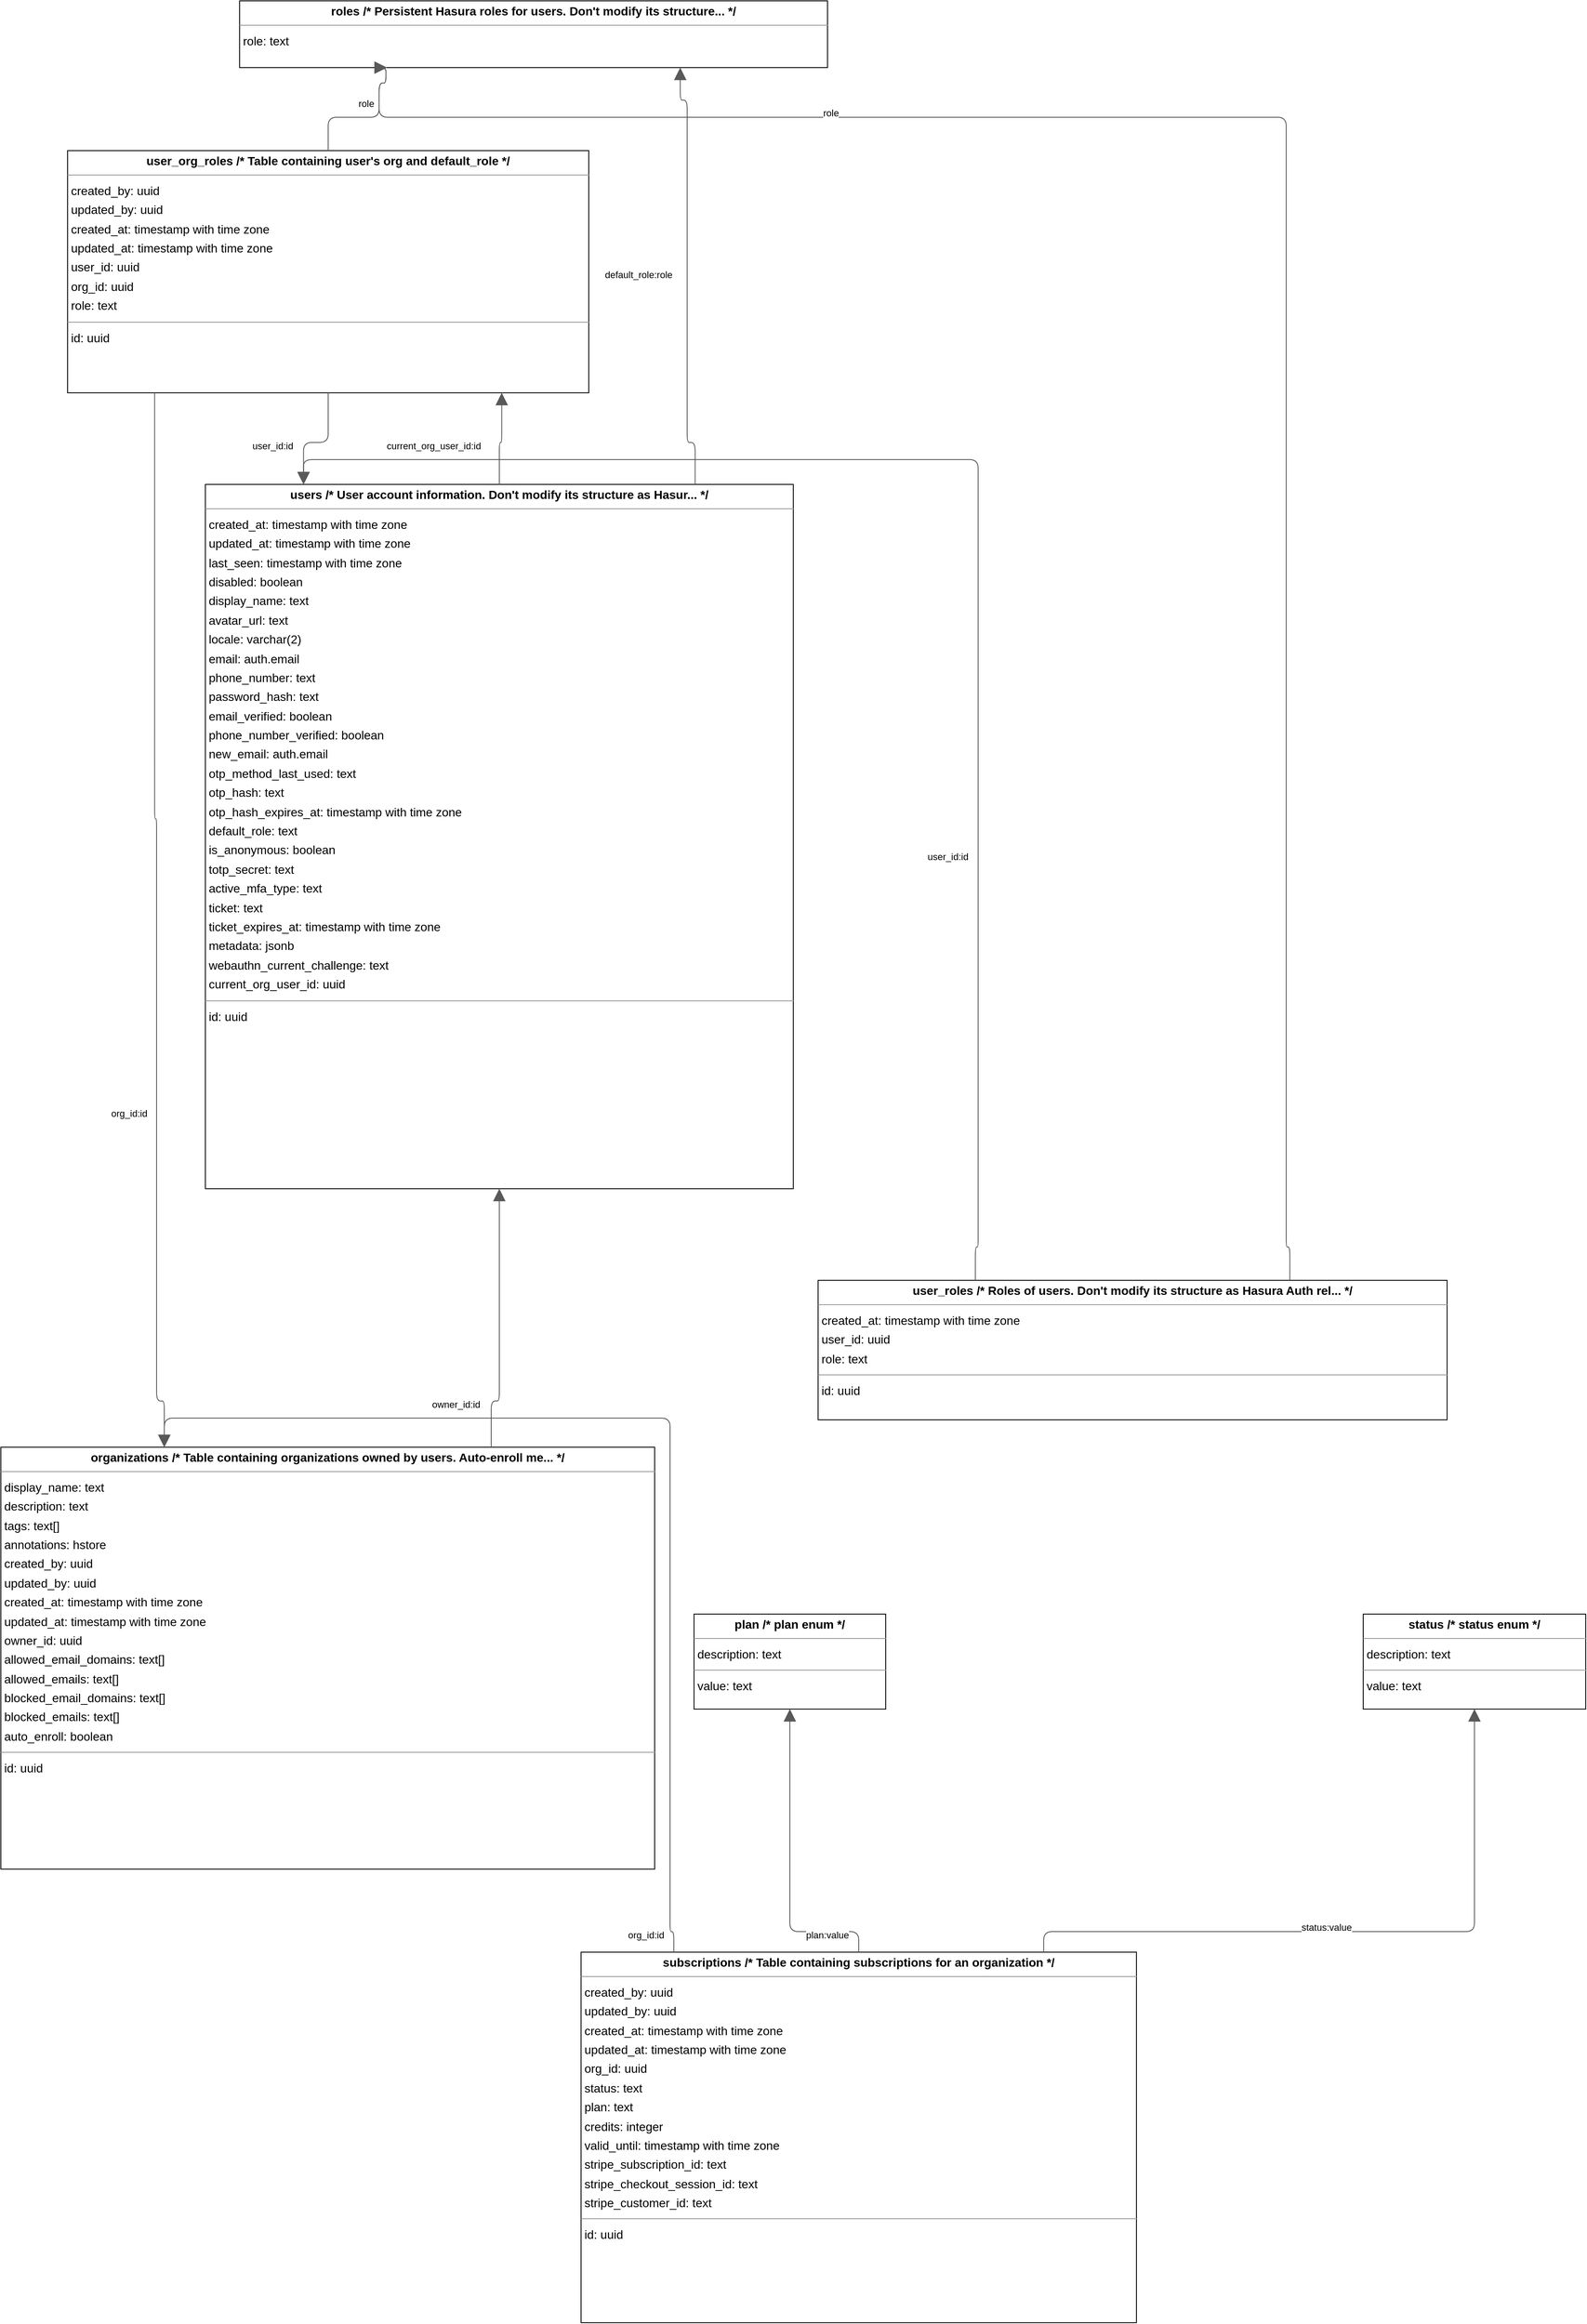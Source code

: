 <mxGraphModel dx="0" dy="0" grid="1" gridSize="10" guides="1" tooltips="1" connect="1" arrows="1" fold="1" page="0" pageScale="1" background="none" math="0" shadow="0">
  <root>
    <mxCell id="0" />
    <mxCell id="1" parent="0" />
    <mxCell id="node2" parent="1" vertex="1" value="&lt;p style=&quot;margin:0px;margin-top:4px;text-align:center;&quot;&gt;&lt;b&gt;organizations  /* Table containing organizations owned by users. Auto-enroll me... */&lt;/b&gt;&lt;/p&gt;&lt;hr size=&quot;1&quot;/&gt;&lt;p style=&quot;margin:0 0 0 4px;line-height:1.6;&quot;&gt; display_name: text&lt;br/&gt; description: text&lt;br/&gt; tags: text[]&lt;br/&gt; annotations: hstore&lt;br/&gt; created_by: uuid&lt;br/&gt; updated_by: uuid&lt;br/&gt; created_at: timestamp with time zone&lt;br/&gt; updated_at: timestamp with time zone&lt;br/&gt; owner_id: uuid&lt;br/&gt; allowed_email_domains: text[]&lt;br/&gt; allowed_emails: text[]&lt;br/&gt; blocked_email_domains: text[]&lt;br/&gt; blocked_emails: text[]&lt;br/&gt; auto_enroll: boolean&lt;/p&gt;&lt;hr size=&quot;1&quot;/&gt;&lt;p style=&quot;margin:0 0 0 4px;line-height:1.6;&quot;&gt; id: uuid&lt;/p&gt;" style="verticalAlign=top;align=left;overflow=fill;fontSize=14;fontFamily=Helvetica;html=1;rounded=0;shadow=0;comic=0;labelBackgroundColor=none;strokeWidth=1;">
      <mxGeometry x="-382" y="1278" width="764" height="493" as="geometry" />
    </mxCell>
    <mxCell id="node0" parent="1" vertex="1" value="&lt;p style=&quot;margin:0px;margin-top:4px;text-align:center;&quot;&gt;&lt;b&gt;plan  /* plan enum */&lt;/b&gt;&lt;/p&gt;&lt;hr size=&quot;1&quot;/&gt;&lt;p style=&quot;margin:0 0 0 4px;line-height:1.6;&quot;&gt; description: text&lt;/p&gt;&lt;hr size=&quot;1&quot;/&gt;&lt;p style=&quot;margin:0 0 0 4px;line-height:1.6;&quot;&gt; value: text&lt;/p&gt;" style="verticalAlign=top;align=left;overflow=fill;fontSize=14;fontFamily=Helvetica;html=1;rounded=0;shadow=0;comic=0;labelBackgroundColor=none;strokeWidth=1;">
      <mxGeometry x="428" y="1473" width="224" height="111" as="geometry" />
    </mxCell>
    <mxCell id="node5" parent="1" vertex="1" value="&lt;p style=&quot;margin:0px;margin-top:4px;text-align:center;&quot;&gt;&lt;b&gt;roles  /* Persistent Hasura roles for users. Don't modify its structure... */&lt;/b&gt;&lt;/p&gt;&lt;hr size=&quot;1&quot;/&gt;&lt;p style=&quot;margin:0 0 0 4px;line-height:1.6;&quot;&gt; role: text&lt;/p&gt;" style="verticalAlign=top;align=left;overflow=fill;fontSize=14;fontFamily=Helvetica;html=1;rounded=0;shadow=0;comic=0;labelBackgroundColor=none;strokeWidth=1;">
      <mxGeometry x="-103" y="-412" width="687" height="78" as="geometry" />
    </mxCell>
    <mxCell id="node7" parent="1" vertex="1" value="&lt;p style=&quot;margin:0px;margin-top:4px;text-align:center;&quot;&gt;&lt;b&gt;status  /* status enum */&lt;/b&gt;&lt;/p&gt;&lt;hr size=&quot;1&quot;/&gt;&lt;p style=&quot;margin:0 0 0 4px;line-height:1.6;&quot;&gt; description: text&lt;/p&gt;&lt;hr size=&quot;1&quot;/&gt;&lt;p style=&quot;margin:0 0 0 4px;line-height:1.6;&quot;&gt; value: text&lt;/p&gt;" style="verticalAlign=top;align=left;overflow=fill;fontSize=14;fontFamily=Helvetica;html=1;rounded=0;shadow=0;comic=0;labelBackgroundColor=none;strokeWidth=1;">
      <mxGeometry x="1210" y="1473" width="260" height="111" as="geometry" />
    </mxCell>
    <mxCell id="node1" parent="1" vertex="1" value="&lt;p style=&quot;margin:0px;margin-top:4px;text-align:center;&quot;&gt;&lt;b&gt;subscriptions  /* Table containing subscriptions for an organization */&lt;/b&gt;&lt;/p&gt;&lt;hr size=&quot;1&quot;/&gt;&lt;p style=&quot;margin:0 0 0 4px;line-height:1.6;&quot;&gt; created_by: uuid&lt;br/&gt; updated_by: uuid&lt;br/&gt; created_at: timestamp with time zone&lt;br/&gt; updated_at: timestamp with time zone&lt;br/&gt; org_id: uuid&lt;br/&gt; status: text&lt;br/&gt; plan: text&lt;br/&gt; credits: integer&lt;br/&gt; valid_until: timestamp with time zone&lt;br/&gt; stripe_subscription_id: text&lt;br/&gt; stripe_checkout_session_id: text&lt;br/&gt; stripe_customer_id: text&lt;/p&gt;&lt;hr size=&quot;1&quot;/&gt;&lt;p style=&quot;margin:0 0 0 4px;line-height:1.6;&quot;&gt; id: uuid&lt;/p&gt;" style="verticalAlign=top;align=left;overflow=fill;fontSize=14;fontFamily=Helvetica;html=1;rounded=0;shadow=0;comic=0;labelBackgroundColor=none;strokeWidth=1;">
      <mxGeometry x="296" y="1868" width="649" height="433" as="geometry" />
    </mxCell>
    <mxCell id="node4" parent="1" vertex="1" value="&lt;p style=&quot;margin:0px;margin-top:4px;text-align:center;&quot;&gt;&lt;b&gt;user_org_roles  /* Table containing user's org and default_role */&lt;/b&gt;&lt;/p&gt;&lt;hr size=&quot;1&quot;/&gt;&lt;p style=&quot;margin:0 0 0 4px;line-height:1.6;&quot;&gt; created_by: uuid&lt;br/&gt; updated_by: uuid&lt;br/&gt; created_at: timestamp with time zone&lt;br/&gt; updated_at: timestamp with time zone&lt;br/&gt; user_id: uuid&lt;br/&gt; org_id: uuid&lt;br/&gt; role: text&lt;/p&gt;&lt;hr size=&quot;1&quot;/&gt;&lt;p style=&quot;margin:0 0 0 4px;line-height:1.6;&quot;&gt; id: uuid&lt;/p&gt;" style="verticalAlign=top;align=left;overflow=fill;fontSize=14;fontFamily=Helvetica;html=1;rounded=0;shadow=0;comic=0;labelBackgroundColor=none;strokeWidth=1;">
      <mxGeometry x="-304" y="-237" width="609" height="283" as="geometry" />
    </mxCell>
    <mxCell id="node6" parent="1" vertex="1" value="&lt;p style=&quot;margin:0px;margin-top:4px;text-align:center;&quot;&gt;&lt;b&gt;user_roles  /* Roles of users. Don't modify its structure as Hasura Auth rel... */&lt;/b&gt;&lt;/p&gt;&lt;hr size=&quot;1&quot;/&gt;&lt;p style=&quot;margin:0 0 0 4px;line-height:1.6;&quot;&gt; created_at: timestamp with time zone&lt;br/&gt; user_id: uuid&lt;br/&gt; role: text&lt;/p&gt;&lt;hr size=&quot;1&quot;/&gt;&lt;p style=&quot;margin:0 0 0 4px;line-height:1.6;&quot;&gt; id: uuid&lt;/p&gt;" style="verticalAlign=top;align=left;overflow=fill;fontSize=14;fontFamily=Helvetica;html=1;rounded=0;shadow=0;comic=0;labelBackgroundColor=none;strokeWidth=1;">
      <mxGeometry x="573" y="1083" width="735" height="163" as="geometry" />
    </mxCell>
    <mxCell id="node3" parent="1" vertex="1" value="&lt;p style=&quot;margin:0px;margin-top:4px;text-align:center;&quot;&gt;&lt;b&gt;users  /* User account information. Don't modify its structure as Hasur... */&lt;/b&gt;&lt;/p&gt;&lt;hr size=&quot;1&quot;/&gt;&lt;p style=&quot;margin:0 0 0 4px;line-height:1.6;&quot;&gt; created_at: timestamp with time zone&lt;br/&gt; updated_at: timestamp with time zone&lt;br/&gt; last_seen: timestamp with time zone&lt;br/&gt; disabled: boolean&lt;br/&gt; display_name: text&lt;br/&gt; avatar_url: text&lt;br/&gt; locale: varchar(2)&lt;br/&gt; email: auth.email&lt;br/&gt; phone_number: text&lt;br/&gt; password_hash: text&lt;br/&gt; email_verified: boolean&lt;br/&gt; phone_number_verified: boolean&lt;br/&gt; new_email: auth.email&lt;br/&gt; otp_method_last_used: text&lt;br/&gt; otp_hash: text&lt;br/&gt; otp_hash_expires_at: timestamp with time zone&lt;br/&gt; default_role: text&lt;br/&gt; is_anonymous: boolean&lt;br/&gt; totp_secret: text&lt;br/&gt; active_mfa_type: text&lt;br/&gt; ticket: text&lt;br/&gt; ticket_expires_at: timestamp with time zone&lt;br/&gt; metadata: jsonb&lt;br/&gt; webauthn_current_challenge: text&lt;br/&gt; current_org_user_id: uuid&lt;/p&gt;&lt;hr size=&quot;1&quot;/&gt;&lt;p style=&quot;margin:0 0 0 4px;line-height:1.6;&quot;&gt; id: uuid&lt;/p&gt;" style="verticalAlign=top;align=left;overflow=fill;fontSize=14;fontFamily=Helvetica;html=1;rounded=0;shadow=0;comic=0;labelBackgroundColor=none;strokeWidth=1;">
      <mxGeometry x="-143" y="153" width="687" height="823" as="geometry" />
    </mxCell>
    <mxCell id="edge6" edge="1" value="" parent="1" source="node2" target="node3" style="html=1;rounded=1;edgeStyle=orthogonalEdgeStyle;dashed=0;startArrow=none;endArrow=block;endSize=12;strokeColor=#595959;exitX=0.750;exitY=0.000;exitDx=0;exitDy=0;entryX=0.500;entryY=1.000;entryDx=0;entryDy=0;">
      <mxGeometry width="50" height="50" relative="1" as="geometry">
        <Array as="points">
          <mxPoint x="191" y="1224" />
          <mxPoint x="200" y="1224" />
        </Array>
      </mxGeometry>
    </mxCell>
    <mxCell id="label38" parent="edge6" vertex="1" connectable="0" value="owner_id:id" style="edgeLabel;resizable=0;html=1;align=left;verticalAlign=top;strokeColor=default;">
      <mxGeometry x="120" y="1215" as="geometry" />
    </mxCell>
    <mxCell id="edge5" edge="1" value="" parent="1" source="node1" target="node2" style="html=1;rounded=1;edgeStyle=orthogonalEdgeStyle;dashed=0;startArrow=none;endArrow=block;endSize=12;strokeColor=#595959;exitX=0.167;exitY=0.000;exitDx=0;exitDy=0;entryX=0.250;entryY=0.000;entryDx=0;entryDy=0;">
      <mxGeometry width="50" height="50" relative="1" as="geometry">
        <Array as="points">
          <mxPoint x="404" y="1844" />
          <mxPoint x="400" y="1844" />
          <mxPoint x="400" y="1244" />
          <mxPoint x="-191" y="1244" />
        </Array>
      </mxGeometry>
    </mxCell>
    <mxCell id="label32" parent="edge5" vertex="1" connectable="0" value="org_id:id" style="edgeLabel;resizable=0;html=1;align=left;verticalAlign=top;strokeColor=default;">
      <mxGeometry x="349" y="1835" as="geometry" />
    </mxCell>
    <mxCell id="edge4" edge="1" value="" parent="1" source="node1" target="node0" style="html=1;rounded=1;edgeStyle=orthogonalEdgeStyle;dashed=0;startArrow=none;endArrow=block;endSize=12;strokeColor=#595959;exitX=0.500;exitY=0.000;exitDx=0;exitDy=0;entryX=0.500;entryY=1.000;entryDx=0;entryDy=0;">
      <mxGeometry width="50" height="50" relative="1" as="geometry">
        <Array as="points">
          <mxPoint x="620" y="1844" />
          <mxPoint x="540" y="1844" />
        </Array>
      </mxGeometry>
    </mxCell>
    <mxCell id="label26" parent="edge4" vertex="1" connectable="0" value="plan:value" style="edgeLabel;resizable=0;html=1;align=left;verticalAlign=top;strokeColor=default;">
      <mxGeometry x="557" y="1835" as="geometry" />
    </mxCell>
    <mxCell id="edge2" edge="1" value="" parent="1" source="node1" target="node7" style="html=1;rounded=1;edgeStyle=orthogonalEdgeStyle;dashed=0;startArrow=none;endArrow=block;endSize=12;strokeColor=#595959;exitX=0.833;exitY=0.000;exitDx=0;exitDy=0;entryX=0.500;entryY=1.000;entryDx=0;entryDy=0;">
      <mxGeometry width="50" height="50" relative="1" as="geometry">
        <Array as="points">
          <mxPoint x="836" y="1844" />
          <mxPoint x="1340" y="1844" />
        </Array>
      </mxGeometry>
    </mxCell>
    <mxCell id="label14" parent="edge2" vertex="1" connectable="0" value="status:value" style="edgeLabel;resizable=0;html=1;align=left;verticalAlign=top;strokeColor=default;">
      <mxGeometry x="1136" y="1826" as="geometry" />
    </mxCell>
    <mxCell id="edge8" edge="1" value="" parent="1" source="node4" target="node2" style="html=1;rounded=1;edgeStyle=orthogonalEdgeStyle;dashed=0;startArrow=none;endArrow=block;endSize=12;strokeColor=#595959;exitX=0.167;exitY=1.000;exitDx=0;exitDy=0;entryX=0.250;entryY=0.000;entryDx=0;entryDy=0;">
      <mxGeometry width="50" height="50" relative="1" as="geometry">
        <Array as="points">
          <mxPoint x="-203" y="544" />
          <mxPoint x="-200" y="544" />
          <mxPoint x="-200" y="1224" />
          <mxPoint x="-191" y="1224" />
        </Array>
      </mxGeometry>
    </mxCell>
    <mxCell id="label50" parent="edge8" vertex="1" connectable="0" value="org_id:id" style="edgeLabel;resizable=0;html=1;align=left;verticalAlign=top;strokeColor=default;">
      <mxGeometry x="-255" y="875" as="geometry" />
    </mxCell>
    <mxCell id="edge3" edge="1" value="" parent="1" source="node4" target="node5" style="html=1;rounded=1;edgeStyle=orthogonalEdgeStyle;dashed=0;startArrow=none;endArrow=block;endSize=12;strokeColor=#595959;exitX=0.500;exitY=0.000;exitDx=0;exitDy=0;entryX=0.250;entryY=1.001;entryDx=0;entryDy=0;">
      <mxGeometry width="50" height="50" relative="1" as="geometry">
        <Array as="points">
          <mxPoint x="0" y="-276" />
          <mxPoint x="60" y="-276" />
          <mxPoint x="60" y="-316" />
          <mxPoint x="68" y="-316" />
        </Array>
      </mxGeometry>
    </mxCell>
    <mxCell id="label20" parent="edge3" vertex="1" connectable="0" value="role" style="edgeLabel;resizable=0;html=1;align=left;verticalAlign=top;strokeColor=default;">
      <mxGeometry x="34" y="-305" as="geometry" />
    </mxCell>
    <mxCell id="edge1" edge="1" value="" parent="1" source="node4" target="node3" style="html=1;rounded=1;edgeStyle=orthogonalEdgeStyle;dashed=0;startArrow=none;endArrow=block;endSize=12;strokeColor=#595959;exitX=0.500;exitY=1.000;exitDx=0;exitDy=0;entryX=0.167;entryY=0.000;entryDx=0;entryDy=0;">
      <mxGeometry width="50" height="50" relative="1" as="geometry">
        <Array as="points">
          <mxPoint x="0" y="104" />
          <mxPoint x="-29" y="104" />
        </Array>
      </mxGeometry>
    </mxCell>
    <mxCell id="label8" parent="edge1" vertex="1" connectable="0" value="user_id:id" style="edgeLabel;resizable=0;html=1;align=left;verticalAlign=top;strokeColor=default;">
      <mxGeometry x="-90" y="95" as="geometry" />
    </mxCell>
    <mxCell id="edge7" edge="1" value="" parent="1" source="node6" target="node5" style="html=1;rounded=1;edgeStyle=orthogonalEdgeStyle;dashed=0;startArrow=none;endArrow=block;endSize=12;strokeColor=#595959;exitX=0.750;exitY=0.000;exitDx=0;exitDy=0;entryX=0.250;entryY=1.001;entryDx=0;entryDy=0;">
      <mxGeometry width="50" height="50" relative="1" as="geometry">
        <Array as="points">
          <mxPoint x="1124" y="1044" />
          <mxPoint x="1120" y="1044" />
          <mxPoint x="1120" y="-276" />
          <mxPoint x="60" y="-276" />
          <mxPoint x="60" y="-316" />
          <mxPoint x="68" y="-316" />
        </Array>
      </mxGeometry>
    </mxCell>
    <mxCell id="label44" parent="edge7" vertex="1" connectable="0" value="role" style="edgeLabel;resizable=0;html=1;align=left;verticalAlign=top;strokeColor=default;">
      <mxGeometry x="577" y="-294" as="geometry" />
    </mxCell>
    <mxCell id="edge9" edge="1" value="" parent="1" source="node6" target="node3" style="html=1;rounded=1;edgeStyle=orthogonalEdgeStyle;dashed=0;startArrow=none;endArrow=block;endSize=12;strokeColor=#595959;exitX=0.250;exitY=0.000;exitDx=0;exitDy=0;entryX=0.167;entryY=0.000;entryDx=0;entryDy=0;">
      <mxGeometry width="50" height="50" relative="1" as="geometry">
        <Array as="points">
          <mxPoint x="756" y="1044" />
          <mxPoint x="760" y="1044" />
          <mxPoint x="760" y="124" />
          <mxPoint x="-29" y="124" />
        </Array>
      </mxGeometry>
    </mxCell>
    <mxCell id="label56" parent="edge9" vertex="1" connectable="0" value="user_id:id" style="edgeLabel;resizable=0;html=1;align=left;verticalAlign=top;strokeColor=default;">
      <mxGeometry x="699" y="575" as="geometry" />
    </mxCell>
    <mxCell id="edge0" edge="1" value="" parent="1" source="node3" target="node5" style="html=1;rounded=1;edgeStyle=orthogonalEdgeStyle;dashed=0;startArrow=none;endArrow=block;endSize=12;strokeColor=#595959;exitX=0.833;exitY=0.000;exitDx=0;exitDy=0;entryX=0.750;entryY=1.001;entryDx=0;entryDy=0;">
      <mxGeometry width="50" height="50" relative="1" as="geometry">
        <Array as="points">
          <mxPoint x="429" y="104" />
          <mxPoint x="420" y="104" />
          <mxPoint x="420" y="-296" />
          <mxPoint x="412" y="-296" />
        </Array>
      </mxGeometry>
    </mxCell>
    <mxCell id="label2" parent="edge0" vertex="1" connectable="0" value="default_role:role" style="edgeLabel;resizable=0;html=1;align=left;verticalAlign=top;strokeColor=default;">
      <mxGeometry x="322" y="-105" as="geometry" />
    </mxCell>
    <mxCell id="edge10" edge="1" value="" parent="1" source="node3" target="node4" style="html=1;rounded=1;edgeStyle=orthogonalEdgeStyle;dashed=0;startArrow=none;endArrow=block;endSize=12;strokeColor=#595959;exitX=0.500;exitY=0.000;exitDx=0;exitDy=0;entryX=0.833;entryY=1.000;entryDx=0;entryDy=0;">
      <mxGeometry width="50" height="50" relative="1" as="geometry">
        <Array as="points">
          <mxPoint x="200" y="104" />
          <mxPoint x="203" y="104" />
        </Array>
      </mxGeometry>
    </mxCell>
    <mxCell id="label62" parent="edge10" vertex="1" connectable="0" value="current_org_user_id:id" style="edgeLabel;resizable=0;html=1;align=left;verticalAlign=top;strokeColor=default;">
      <mxGeometry x="67" y="95" as="geometry" />
    </mxCell>
  </root>
</mxGraphModel>